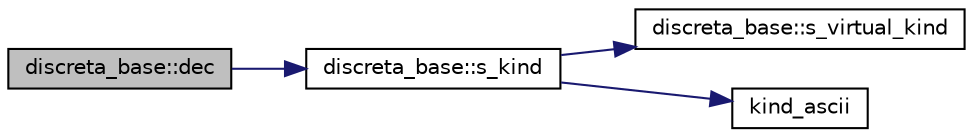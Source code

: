 digraph "discreta_base::dec"
{
  edge [fontname="Helvetica",fontsize="10",labelfontname="Helvetica",labelfontsize="10"];
  node [fontname="Helvetica",fontsize="10",shape=record];
  rankdir="LR";
  Node11818 [label="discreta_base::dec",height=0.2,width=0.4,color="black", fillcolor="grey75", style="filled", fontcolor="black"];
  Node11818 -> Node11819 [color="midnightblue",fontsize="10",style="solid",fontname="Helvetica"];
  Node11819 [label="discreta_base::s_kind",height=0.2,width=0.4,color="black", fillcolor="white", style="filled",URL="$d7/d71/classdiscreta__base.html#a8a830025c74adbbc3362418a7c2ba157"];
  Node11819 -> Node11820 [color="midnightblue",fontsize="10",style="solid",fontname="Helvetica"];
  Node11820 [label="discreta_base::s_virtual_kind",height=0.2,width=0.4,color="black", fillcolor="white", style="filled",URL="$d7/d71/classdiscreta__base.html#a52778a6d6943a468be083d0785d418fb"];
  Node11819 -> Node11821 [color="midnightblue",fontsize="10",style="solid",fontname="Helvetica"];
  Node11821 [label="kind_ascii",height=0.2,width=0.4,color="black", fillcolor="white", style="filled",URL="$d9/d60/discreta_8h.html#ad0ce825a9f29bc6cec27e1b64cfe27bf"];
}

